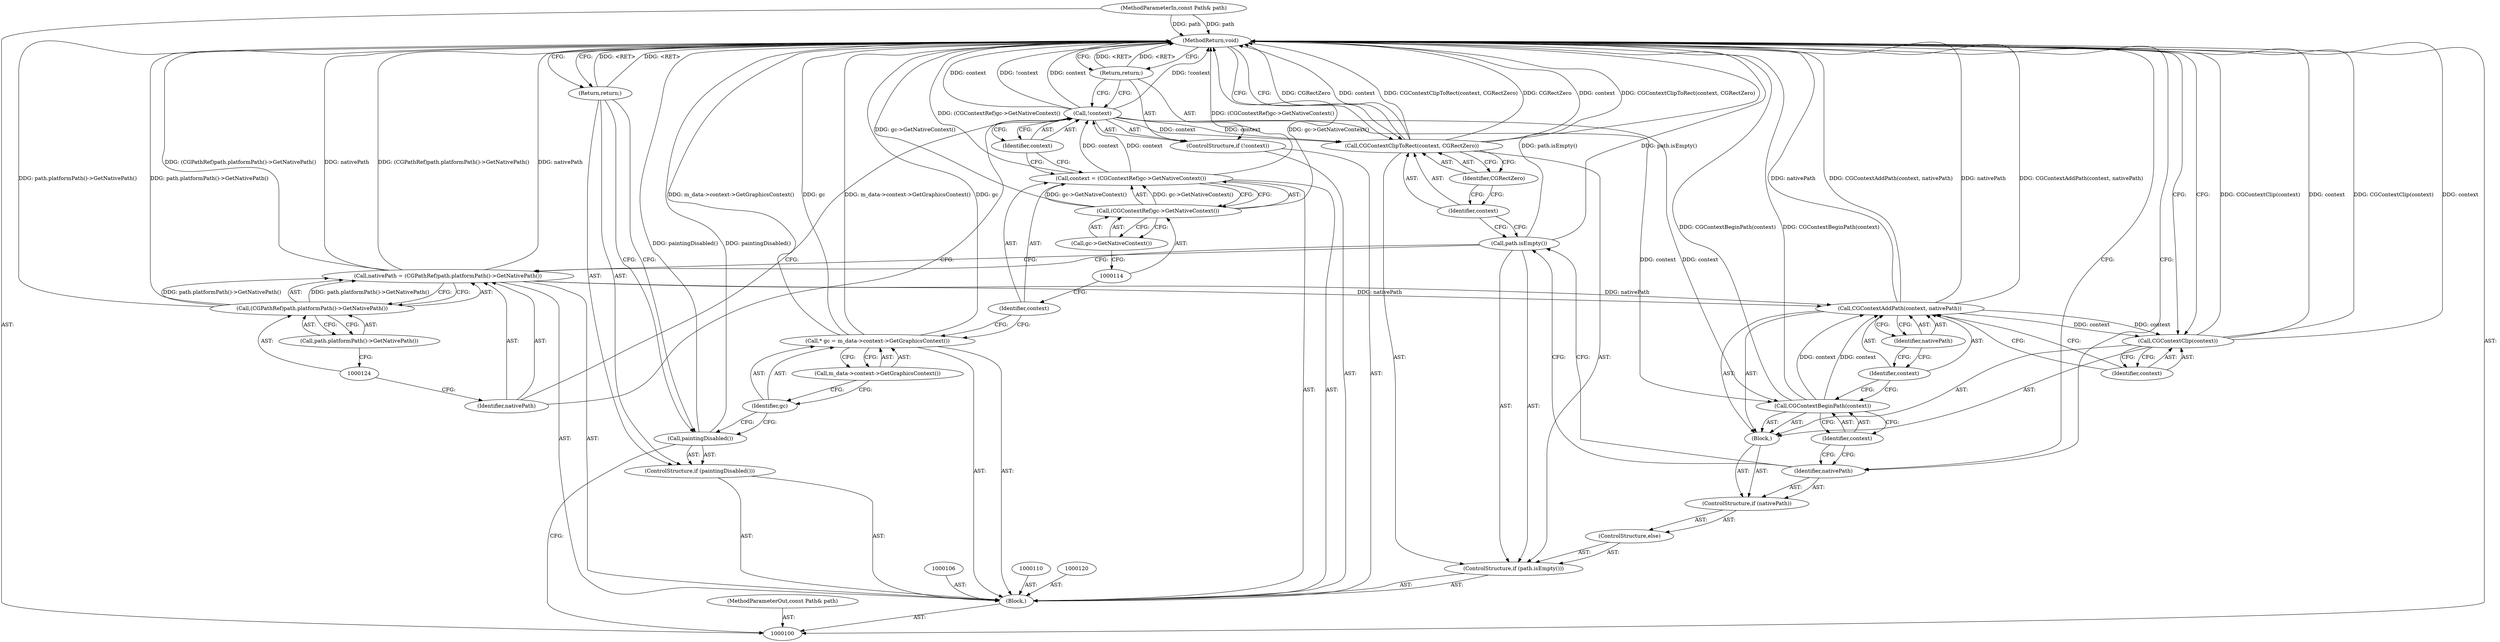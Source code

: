 digraph "1_Chrome_adb3498ca0b69561d8c6b60bab641de4b0e37dbf_0" {
"1000142" [label="(MethodReturn,void)"];
"1000101" [label="(MethodParameterIn,const Path& path)"];
"1000197" [label="(MethodParameterOut,const Path& path)"];
"1000119" [label="(Return,return;)"];
"1000121" [label="(Call,nativePath = (CGPathRef)path.platformPath()->GetNativePath())"];
"1000122" [label="(Identifier,nativePath)"];
"1000123" [label="(Call,(CGPathRef)path.platformPath()->GetNativePath())"];
"1000125" [label="(Call,path.platformPath()->GetNativePath())"];
"1000126" [label="(ControlStructure,if (path.isEmpty()))"];
"1000127" [label="(Call,path.isEmpty())"];
"1000129" [label="(Identifier,context)"];
"1000130" [label="(Identifier,CGRectZero)"];
"1000128" [label="(Call,CGContextClipToRect(context, CGRectZero))"];
"1000133" [label="(Identifier,nativePath)"];
"1000134" [label="(Block,)"];
"1000131" [label="(ControlStructure,else)"];
"1000132" [label="(ControlStructure,if (nativePath))"];
"1000136" [label="(Identifier,context)"];
"1000135" [label="(Call,CGContextBeginPath(context))"];
"1000138" [label="(Identifier,context)"];
"1000139" [label="(Identifier,nativePath)"];
"1000137" [label="(Call,CGContextAddPath(context, nativePath))"];
"1000141" [label="(Identifier,context)"];
"1000140" [label="(Call,CGContextClip(context))"];
"1000102" [label="(Block,)"];
"1000103" [label="(ControlStructure,if (paintingDisabled()))"];
"1000104" [label="(Call,paintingDisabled())"];
"1000105" [label="(Return,return;)"];
"1000107" [label="(Call,* gc = m_data->context->GetGraphicsContext())"];
"1000108" [label="(Identifier,gc)"];
"1000109" [label="(Call,m_data->context->GetGraphicsContext())"];
"1000111" [label="(Call,context = (CGContextRef)gc->GetNativeContext())"];
"1000112" [label="(Identifier,context)"];
"1000113" [label="(Call,(CGContextRef)gc->GetNativeContext())"];
"1000115" [label="(Call,gc->GetNativeContext())"];
"1000116" [label="(ControlStructure,if (!context))"];
"1000117" [label="(Call,!context)"];
"1000118" [label="(Identifier,context)"];
"1000142" -> "1000100"  [label="AST: "];
"1000142" -> "1000105"  [label="CFG: "];
"1000142" -> "1000119"  [label="CFG: "];
"1000142" -> "1000128"  [label="CFG: "];
"1000142" -> "1000140"  [label="CFG: "];
"1000142" -> "1000133"  [label="CFG: "];
"1000117" -> "1000142"  [label="DDG: !context"];
"1000117" -> "1000142"  [label="DDG: context"];
"1000128" -> "1000142"  [label="DDG: CGRectZero"];
"1000128" -> "1000142"  [label="DDG: context"];
"1000128" -> "1000142"  [label="DDG: CGContextClipToRect(context, CGRectZero)"];
"1000123" -> "1000142"  [label="DDG: path.platformPath()->GetNativePath()"];
"1000107" -> "1000142"  [label="DDG: gc"];
"1000107" -> "1000142"  [label="DDG: m_data->context->GetGraphicsContext()"];
"1000104" -> "1000142"  [label="DDG: paintingDisabled()"];
"1000140" -> "1000142"  [label="DDG: CGContextClip(context)"];
"1000140" -> "1000142"  [label="DDG: context"];
"1000127" -> "1000142"  [label="DDG: path.isEmpty()"];
"1000121" -> "1000142"  [label="DDG: nativePath"];
"1000121" -> "1000142"  [label="DDG: (CGPathRef)path.platformPath()->GetNativePath()"];
"1000137" -> "1000142"  [label="DDG: nativePath"];
"1000137" -> "1000142"  [label="DDG: CGContextAddPath(context, nativePath)"];
"1000113" -> "1000142"  [label="DDG: gc->GetNativeContext()"];
"1000135" -> "1000142"  [label="DDG: CGContextBeginPath(context)"];
"1000111" -> "1000142"  [label="DDG: (CGContextRef)gc->GetNativeContext()"];
"1000101" -> "1000142"  [label="DDG: path"];
"1000119" -> "1000142"  [label="DDG: <RET>"];
"1000105" -> "1000142"  [label="DDG: <RET>"];
"1000101" -> "1000100"  [label="AST: "];
"1000101" -> "1000142"  [label="DDG: path"];
"1000197" -> "1000100"  [label="AST: "];
"1000119" -> "1000116"  [label="AST: "];
"1000119" -> "1000117"  [label="CFG: "];
"1000142" -> "1000119"  [label="CFG: "];
"1000119" -> "1000142"  [label="DDG: <RET>"];
"1000121" -> "1000102"  [label="AST: "];
"1000121" -> "1000123"  [label="CFG: "];
"1000122" -> "1000121"  [label="AST: "];
"1000123" -> "1000121"  [label="AST: "];
"1000127" -> "1000121"  [label="CFG: "];
"1000121" -> "1000142"  [label="DDG: nativePath"];
"1000121" -> "1000142"  [label="DDG: (CGPathRef)path.platformPath()->GetNativePath()"];
"1000123" -> "1000121"  [label="DDG: path.platformPath()->GetNativePath()"];
"1000121" -> "1000137"  [label="DDG: nativePath"];
"1000122" -> "1000121"  [label="AST: "];
"1000122" -> "1000117"  [label="CFG: "];
"1000124" -> "1000122"  [label="CFG: "];
"1000123" -> "1000121"  [label="AST: "];
"1000123" -> "1000125"  [label="CFG: "];
"1000124" -> "1000123"  [label="AST: "];
"1000125" -> "1000123"  [label="AST: "];
"1000121" -> "1000123"  [label="CFG: "];
"1000123" -> "1000142"  [label="DDG: path.platformPath()->GetNativePath()"];
"1000123" -> "1000121"  [label="DDG: path.platformPath()->GetNativePath()"];
"1000125" -> "1000123"  [label="AST: "];
"1000125" -> "1000124"  [label="CFG: "];
"1000123" -> "1000125"  [label="CFG: "];
"1000126" -> "1000102"  [label="AST: "];
"1000127" -> "1000126"  [label="AST: "];
"1000128" -> "1000126"  [label="AST: "];
"1000131" -> "1000126"  [label="AST: "];
"1000127" -> "1000126"  [label="AST: "];
"1000127" -> "1000121"  [label="CFG: "];
"1000129" -> "1000127"  [label="CFG: "];
"1000133" -> "1000127"  [label="CFG: "];
"1000127" -> "1000142"  [label="DDG: path.isEmpty()"];
"1000129" -> "1000128"  [label="AST: "];
"1000129" -> "1000127"  [label="CFG: "];
"1000130" -> "1000129"  [label="CFG: "];
"1000130" -> "1000128"  [label="AST: "];
"1000130" -> "1000129"  [label="CFG: "];
"1000128" -> "1000130"  [label="CFG: "];
"1000128" -> "1000126"  [label="AST: "];
"1000128" -> "1000130"  [label="CFG: "];
"1000129" -> "1000128"  [label="AST: "];
"1000130" -> "1000128"  [label="AST: "];
"1000142" -> "1000128"  [label="CFG: "];
"1000128" -> "1000142"  [label="DDG: CGRectZero"];
"1000128" -> "1000142"  [label="DDG: context"];
"1000128" -> "1000142"  [label="DDG: CGContextClipToRect(context, CGRectZero)"];
"1000117" -> "1000128"  [label="DDG: context"];
"1000133" -> "1000132"  [label="AST: "];
"1000133" -> "1000127"  [label="CFG: "];
"1000136" -> "1000133"  [label="CFG: "];
"1000142" -> "1000133"  [label="CFG: "];
"1000134" -> "1000132"  [label="AST: "];
"1000135" -> "1000134"  [label="AST: "];
"1000137" -> "1000134"  [label="AST: "];
"1000140" -> "1000134"  [label="AST: "];
"1000131" -> "1000126"  [label="AST: "];
"1000132" -> "1000131"  [label="AST: "];
"1000132" -> "1000131"  [label="AST: "];
"1000133" -> "1000132"  [label="AST: "];
"1000134" -> "1000132"  [label="AST: "];
"1000136" -> "1000135"  [label="AST: "];
"1000136" -> "1000133"  [label="CFG: "];
"1000135" -> "1000136"  [label="CFG: "];
"1000135" -> "1000134"  [label="AST: "];
"1000135" -> "1000136"  [label="CFG: "];
"1000136" -> "1000135"  [label="AST: "];
"1000138" -> "1000135"  [label="CFG: "];
"1000135" -> "1000142"  [label="DDG: CGContextBeginPath(context)"];
"1000117" -> "1000135"  [label="DDG: context"];
"1000135" -> "1000137"  [label="DDG: context"];
"1000138" -> "1000137"  [label="AST: "];
"1000138" -> "1000135"  [label="CFG: "];
"1000139" -> "1000138"  [label="CFG: "];
"1000139" -> "1000137"  [label="AST: "];
"1000139" -> "1000138"  [label="CFG: "];
"1000137" -> "1000139"  [label="CFG: "];
"1000137" -> "1000134"  [label="AST: "];
"1000137" -> "1000139"  [label="CFG: "];
"1000138" -> "1000137"  [label="AST: "];
"1000139" -> "1000137"  [label="AST: "];
"1000141" -> "1000137"  [label="CFG: "];
"1000137" -> "1000142"  [label="DDG: nativePath"];
"1000137" -> "1000142"  [label="DDG: CGContextAddPath(context, nativePath)"];
"1000135" -> "1000137"  [label="DDG: context"];
"1000121" -> "1000137"  [label="DDG: nativePath"];
"1000137" -> "1000140"  [label="DDG: context"];
"1000141" -> "1000140"  [label="AST: "];
"1000141" -> "1000137"  [label="CFG: "];
"1000140" -> "1000141"  [label="CFG: "];
"1000140" -> "1000134"  [label="AST: "];
"1000140" -> "1000141"  [label="CFG: "];
"1000141" -> "1000140"  [label="AST: "];
"1000142" -> "1000140"  [label="CFG: "];
"1000140" -> "1000142"  [label="DDG: CGContextClip(context)"];
"1000140" -> "1000142"  [label="DDG: context"];
"1000137" -> "1000140"  [label="DDG: context"];
"1000102" -> "1000100"  [label="AST: "];
"1000103" -> "1000102"  [label="AST: "];
"1000106" -> "1000102"  [label="AST: "];
"1000107" -> "1000102"  [label="AST: "];
"1000110" -> "1000102"  [label="AST: "];
"1000111" -> "1000102"  [label="AST: "];
"1000116" -> "1000102"  [label="AST: "];
"1000120" -> "1000102"  [label="AST: "];
"1000121" -> "1000102"  [label="AST: "];
"1000126" -> "1000102"  [label="AST: "];
"1000103" -> "1000102"  [label="AST: "];
"1000104" -> "1000103"  [label="AST: "];
"1000105" -> "1000103"  [label="AST: "];
"1000104" -> "1000103"  [label="AST: "];
"1000104" -> "1000100"  [label="CFG: "];
"1000105" -> "1000104"  [label="CFG: "];
"1000108" -> "1000104"  [label="CFG: "];
"1000104" -> "1000142"  [label="DDG: paintingDisabled()"];
"1000105" -> "1000103"  [label="AST: "];
"1000105" -> "1000104"  [label="CFG: "];
"1000142" -> "1000105"  [label="CFG: "];
"1000105" -> "1000142"  [label="DDG: <RET>"];
"1000107" -> "1000102"  [label="AST: "];
"1000107" -> "1000109"  [label="CFG: "];
"1000108" -> "1000107"  [label="AST: "];
"1000109" -> "1000107"  [label="AST: "];
"1000112" -> "1000107"  [label="CFG: "];
"1000107" -> "1000142"  [label="DDG: gc"];
"1000107" -> "1000142"  [label="DDG: m_data->context->GetGraphicsContext()"];
"1000108" -> "1000107"  [label="AST: "];
"1000108" -> "1000104"  [label="CFG: "];
"1000109" -> "1000108"  [label="CFG: "];
"1000109" -> "1000107"  [label="AST: "];
"1000109" -> "1000108"  [label="CFG: "];
"1000107" -> "1000109"  [label="CFG: "];
"1000111" -> "1000102"  [label="AST: "];
"1000111" -> "1000113"  [label="CFG: "];
"1000112" -> "1000111"  [label="AST: "];
"1000113" -> "1000111"  [label="AST: "];
"1000118" -> "1000111"  [label="CFG: "];
"1000111" -> "1000142"  [label="DDG: (CGContextRef)gc->GetNativeContext()"];
"1000113" -> "1000111"  [label="DDG: gc->GetNativeContext()"];
"1000111" -> "1000117"  [label="DDG: context"];
"1000112" -> "1000111"  [label="AST: "];
"1000112" -> "1000107"  [label="CFG: "];
"1000114" -> "1000112"  [label="CFG: "];
"1000113" -> "1000111"  [label="AST: "];
"1000113" -> "1000115"  [label="CFG: "];
"1000114" -> "1000113"  [label="AST: "];
"1000115" -> "1000113"  [label="AST: "];
"1000111" -> "1000113"  [label="CFG: "];
"1000113" -> "1000142"  [label="DDG: gc->GetNativeContext()"];
"1000113" -> "1000111"  [label="DDG: gc->GetNativeContext()"];
"1000115" -> "1000113"  [label="AST: "];
"1000115" -> "1000114"  [label="CFG: "];
"1000113" -> "1000115"  [label="CFG: "];
"1000116" -> "1000102"  [label="AST: "];
"1000117" -> "1000116"  [label="AST: "];
"1000119" -> "1000116"  [label="AST: "];
"1000117" -> "1000116"  [label="AST: "];
"1000117" -> "1000118"  [label="CFG: "];
"1000118" -> "1000117"  [label="AST: "];
"1000119" -> "1000117"  [label="CFG: "];
"1000122" -> "1000117"  [label="CFG: "];
"1000117" -> "1000142"  [label="DDG: !context"];
"1000117" -> "1000142"  [label="DDG: context"];
"1000111" -> "1000117"  [label="DDG: context"];
"1000117" -> "1000128"  [label="DDG: context"];
"1000117" -> "1000135"  [label="DDG: context"];
"1000118" -> "1000117"  [label="AST: "];
"1000118" -> "1000111"  [label="CFG: "];
"1000117" -> "1000118"  [label="CFG: "];
}
